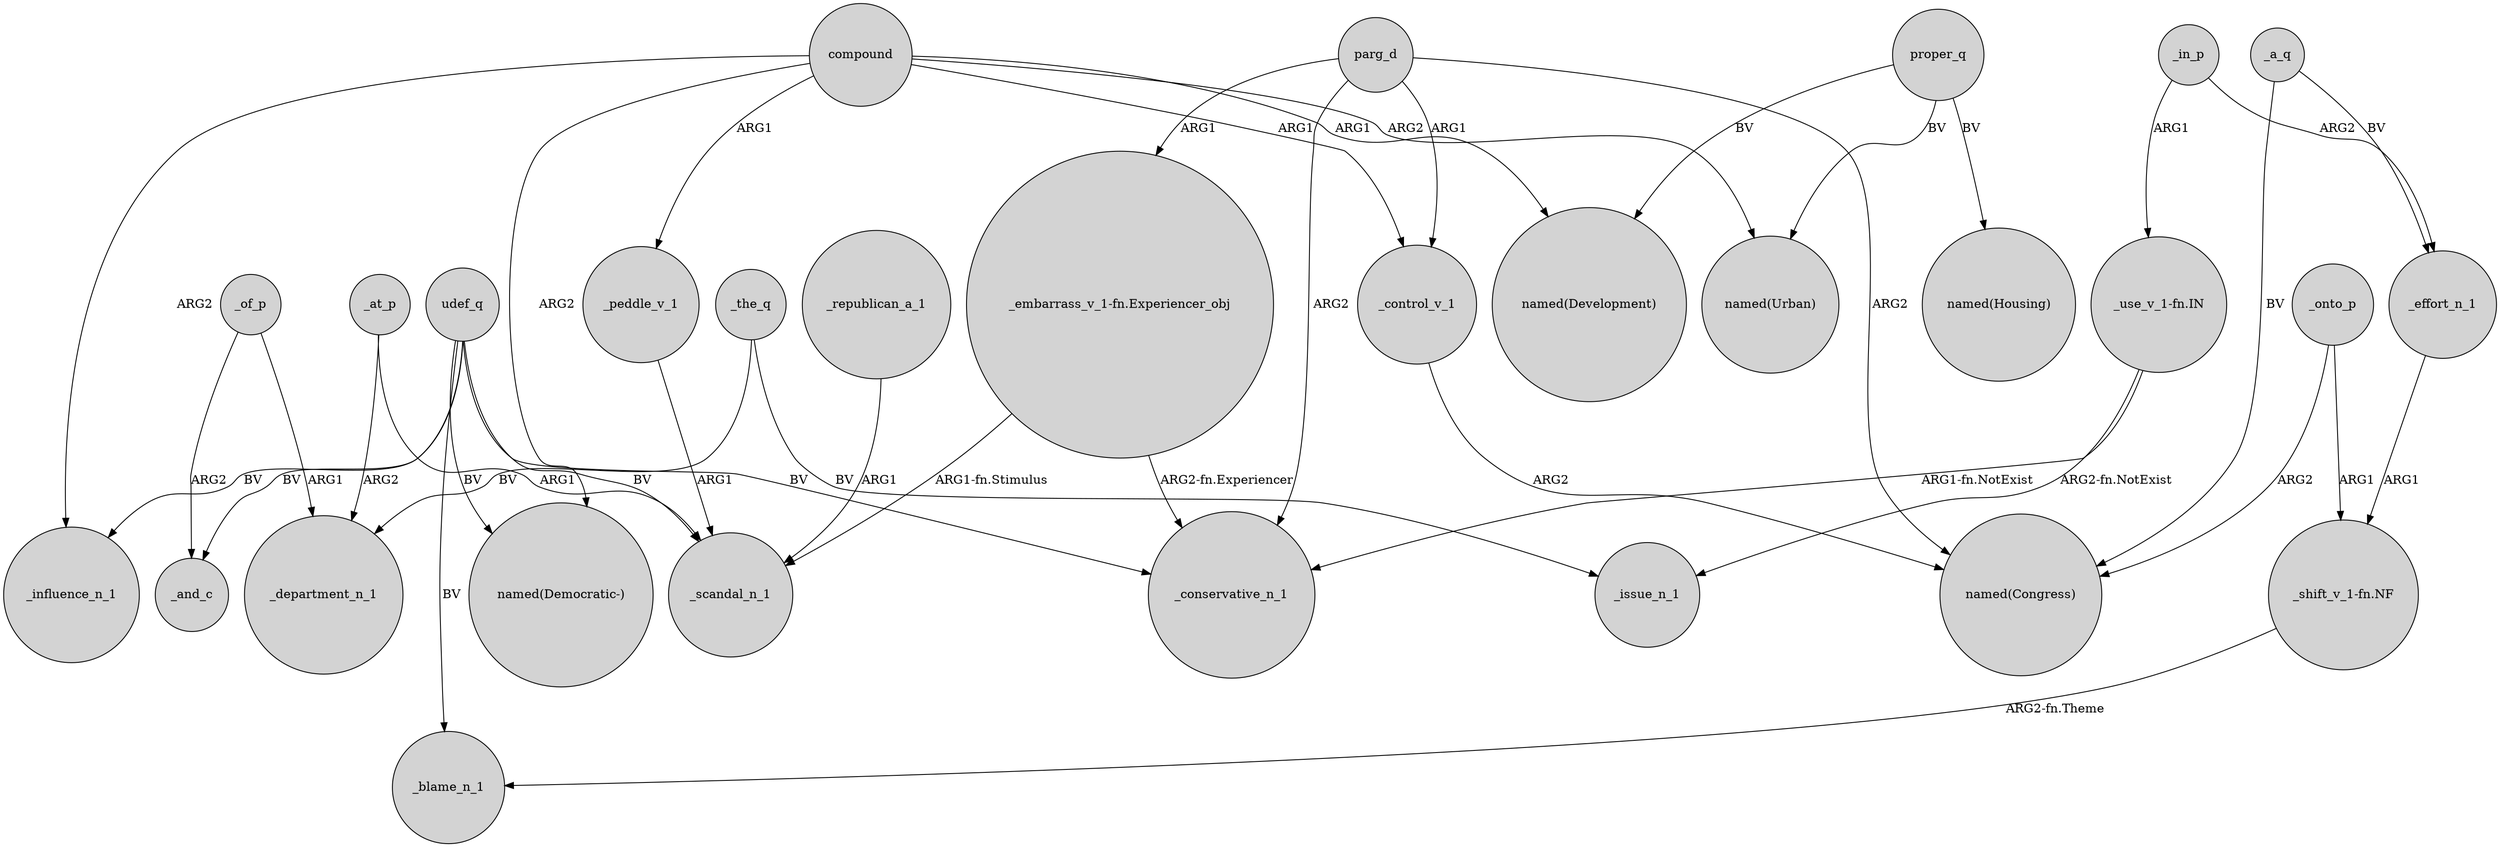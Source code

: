 digraph {
	node [shape=circle style=filled]
	compound -> _peddle_v_1 [label=ARG1]
	_onto_p -> "named(Congress)" [label=ARG2]
	proper_q -> "named(Housing)" [label=BV]
	_in_p -> _effort_n_1 [label=ARG2]
	"_use_v_1-fn.IN" -> _issue_n_1 [label="ARG2-fn.NotExist"]
	compound -> "named(Democratic-)" [label=ARG2]
	proper_q -> "named(Development)" [label=BV]
	_peddle_v_1 -> _scandal_n_1 [label=ARG1]
	_of_p -> _department_n_1 [label=ARG1]
	_effort_n_1 -> "_shift_v_1-fn.NF" [label=ARG1]
	compound -> _control_v_1 [label=ARG1]
	udef_q -> _scandal_n_1 [label=BV]
	proper_q -> "named(Urban)" [label=BV]
	udef_q -> "named(Democratic-)" [label=BV]
	_of_p -> _and_c [label=ARG2]
	_republican_a_1 -> _scandal_n_1 [label=ARG1]
	parg_d -> _control_v_1 [label=ARG1]
	_the_q -> _issue_n_1 [label=BV]
	parg_d -> _conservative_n_1 [label=ARG2]
	_the_q -> _department_n_1 [label=BV]
	udef_q -> _conservative_n_1 [label=BV]
	compound -> _influence_n_1 [label=ARG2]
	"_use_v_1-fn.IN" -> _conservative_n_1 [label="ARG1-fn.NotExist"]
	compound -> "named(Urban)" [label=ARG2]
	_in_p -> "_use_v_1-fn.IN" [label=ARG1]
	_a_q -> _effort_n_1 [label=BV]
	parg_d -> "_embarrass_v_1-fn.Experiencer_obj" [label=ARG1]
	_a_q -> "named(Congress)" [label=BV]
	udef_q -> _blame_n_1 [label=BV]
	_control_v_1 -> "named(Congress)" [label=ARG2]
	_at_p -> _department_n_1 [label=ARG2]
	parg_d -> "named(Congress)" [label=ARG2]
	_onto_p -> "_shift_v_1-fn.NF" [label=ARG1]
	compound -> "named(Development)" [label=ARG1]
	"_embarrass_v_1-fn.Experiencer_obj" -> _scandal_n_1 [label="ARG1-fn.Stimulus"]
	udef_q -> _and_c [label=BV]
	"_embarrass_v_1-fn.Experiencer_obj" -> _conservative_n_1 [label="ARG2-fn.Experiencer"]
	_at_p -> _scandal_n_1 [label=ARG1]
	"_shift_v_1-fn.NF" -> _blame_n_1 [label="ARG2-fn.Theme"]
	udef_q -> _influence_n_1 [label=BV]
}
